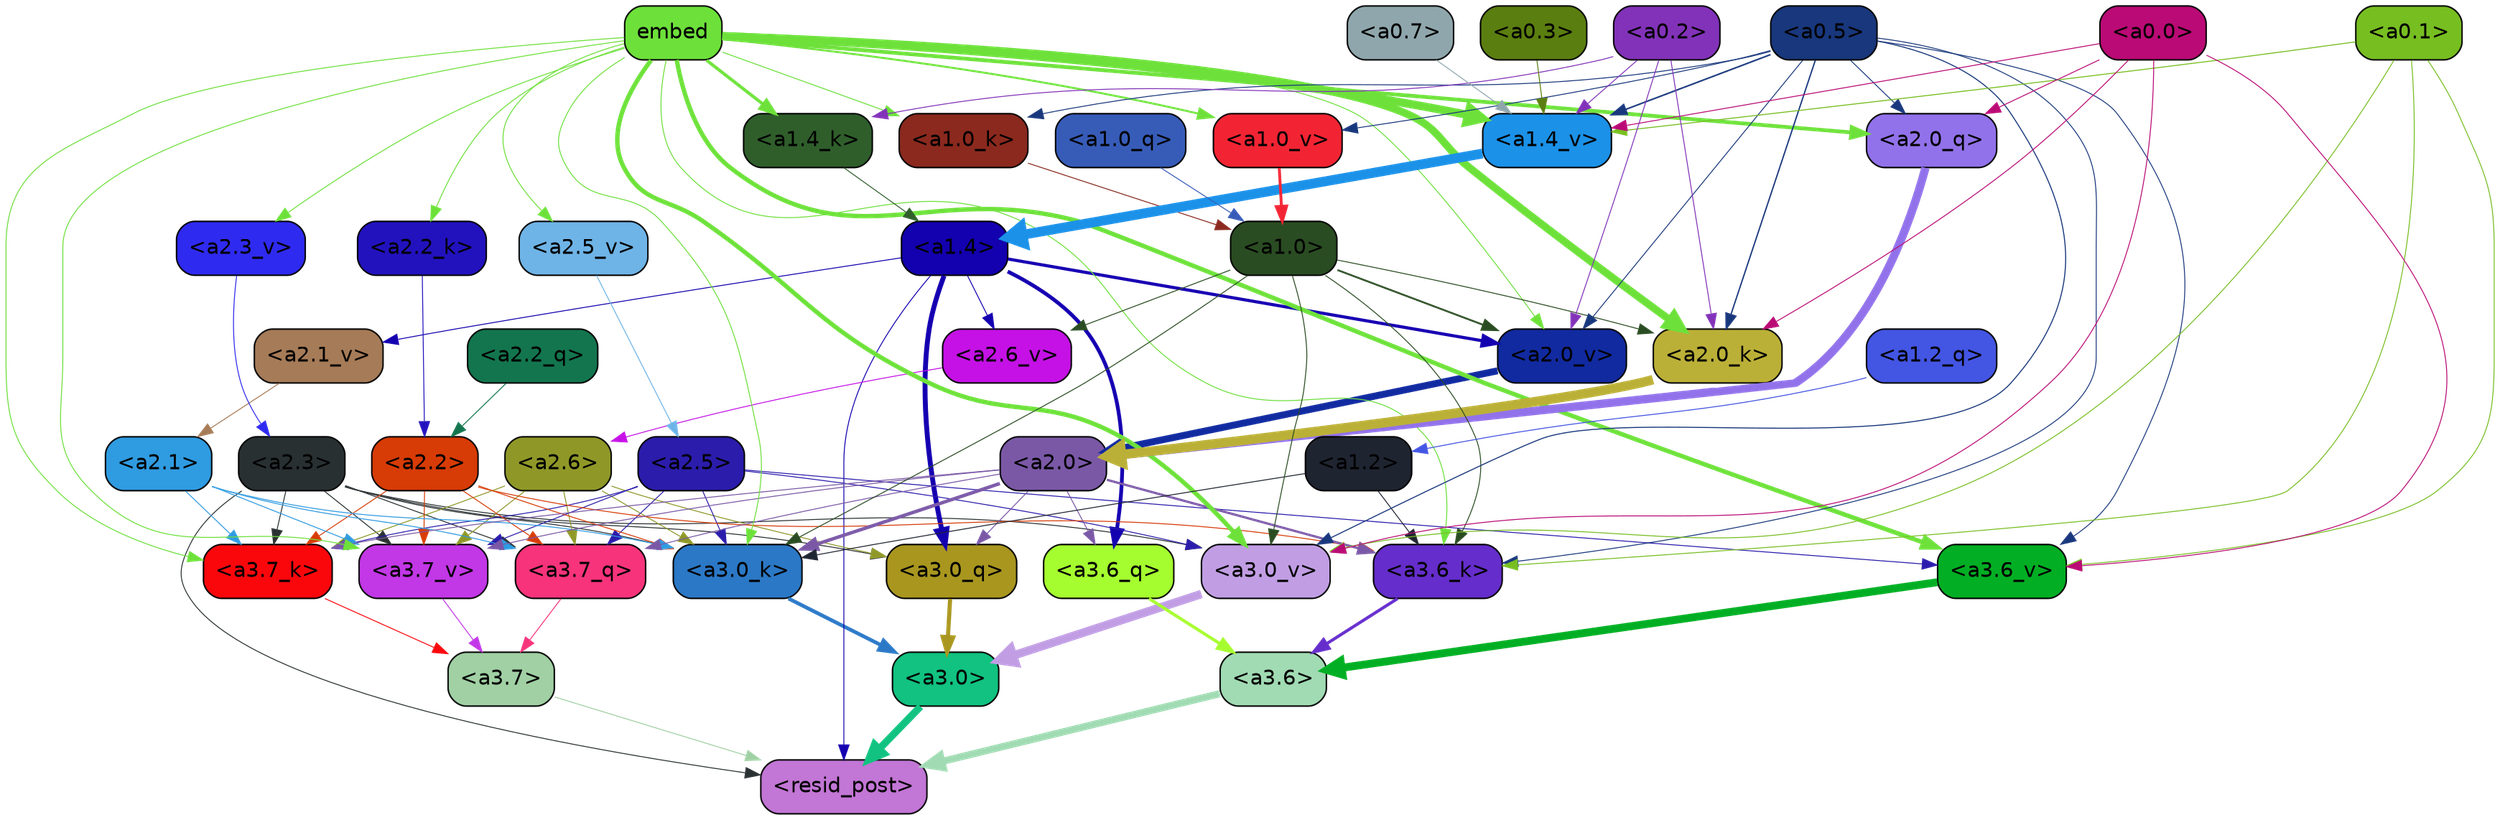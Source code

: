 strict digraph "" {
	graph [bgcolor=transparent,
		layout=dot,
		overlap=false,
		splines=true
	];
	"<a3.7>"	[color=black,
		fillcolor="#a0d0a3",
		fontname=Helvetica,
		shape=box,
		style="filled, rounded"];
	"<resid_post>"	[color=black,
		fillcolor="#c276d5",
		fontname=Helvetica,
		shape=box,
		style="filled, rounded"];
	"<a3.7>" -> "<resid_post>"	[color="#a0d0a3",
		penwidth=0.6];
	"<a3.6>"	[color=black,
		fillcolor="#a1dbb3",
		fontname=Helvetica,
		shape=box,
		style="filled, rounded"];
	"<a3.6>" -> "<resid_post>"	[color="#a1dbb3",
		penwidth=4.753257989883423];
	"<a3.0>"	[color=black,
		fillcolor="#11c280",
		fontname=Helvetica,
		shape=box,
		style="filled, rounded"];
	"<a3.0>" -> "<resid_post>"	[color="#11c280",
		penwidth=4.90053927898407];
	"<a2.3>"	[color=black,
		fillcolor="#293031",
		fontname=Helvetica,
		shape=box,
		style="filled, rounded"];
	"<a2.3>" -> "<resid_post>"	[color="#293031",
		penwidth=0.6];
	"<a3.7_q>"	[color=black,
		fillcolor="#f6337b",
		fontname=Helvetica,
		shape=box,
		style="filled, rounded"];
	"<a2.3>" -> "<a3.7_q>"	[color="#293031",
		penwidth=0.6];
	"<a3.0_q>"	[color=black,
		fillcolor="#a9961f",
		fontname=Helvetica,
		shape=box,
		style="filled, rounded"];
	"<a2.3>" -> "<a3.0_q>"	[color="#293031",
		penwidth=0.6];
	"<a3.7_k>"	[color=black,
		fillcolor="#fa070c",
		fontname=Helvetica,
		shape=box,
		style="filled, rounded"];
	"<a2.3>" -> "<a3.7_k>"	[color="#293031",
		penwidth=0.6];
	"<a3.0_k>"	[color=black,
		fillcolor="#2b78c6",
		fontname=Helvetica,
		shape=box,
		style="filled, rounded"];
	"<a2.3>" -> "<a3.0_k>"	[color="#293031",
		penwidth=0.6];
	"<a3.7_v>"	[color=black,
		fillcolor="#c237e6",
		fontname=Helvetica,
		shape=box,
		style="filled, rounded"];
	"<a2.3>" -> "<a3.7_v>"	[color="#293031",
		penwidth=0.6];
	"<a3.0_v>"	[color=black,
		fillcolor="#c19ee4",
		fontname=Helvetica,
		shape=box,
		style="filled, rounded"];
	"<a2.3>" -> "<a3.0_v>"	[color="#293031",
		penwidth=0.6];
	"<a1.4>"	[color=black,
		fillcolor="#1300ae",
		fontname=Helvetica,
		shape=box,
		style="filled, rounded"];
	"<a1.4>" -> "<resid_post>"	[color="#1300ae",
		penwidth=0.6];
	"<a3.6_q>"	[color=black,
		fillcolor="#a5fd2f",
		fontname=Helvetica,
		shape=box,
		style="filled, rounded"];
	"<a1.4>" -> "<a3.6_q>"	[color="#1300ae",
		penwidth=2.5149343013763428];
	"<a1.4>" -> "<a3.0_q>"	[color="#1300ae",
		penwidth=3.2760138511657715];
	"<a2.6_v>"	[color=black,
		fillcolor="#c511e6",
		fontname=Helvetica,
		shape=box,
		style="filled, rounded"];
	"<a1.4>" -> "<a2.6_v>"	[color="#1300ae",
		penwidth=0.6];
	"<a2.1_v>"	[color=black,
		fillcolor="#a67b57",
		fontname=Helvetica,
		shape=box,
		style="filled, rounded"];
	"<a1.4>" -> "<a2.1_v>"	[color="#1300ae",
		penwidth=0.6];
	"<a2.0_v>"	[color=black,
		fillcolor="#112aa0",
		fontname=Helvetica,
		shape=box,
		style="filled, rounded"];
	"<a1.4>" -> "<a2.0_v>"	[color="#1300ae",
		penwidth=2.0870713144540787];
	"<a3.7_q>" -> "<a3.7>"	[color="#f6337b",
		penwidth=0.6];
	"<a3.6_q>" -> "<a3.6>"	[color="#a5fd2f",
		penwidth=2.091020345687866];
	"<a3.0_q>" -> "<a3.0>"	[color="#a9961f",
		penwidth=2.7421876192092896];
	"<a3.7_k>" -> "<a3.7>"	[color="#fa070c",
		penwidth=0.6];
	"<a3.6_k>"	[color=black,
		fillcolor="#652dcb",
		fontname=Helvetica,
		shape=box,
		style="filled, rounded"];
	"<a3.6_k>" -> "<a3.6>"	[color="#652dcb",
		penwidth=2.048597991466522];
	"<a3.0_k>" -> "<a3.0>"	[color="#2b78c6",
		penwidth=2.476402521133423];
	"<a3.7_v>" -> "<a3.7>"	[color="#c237e6",
		penwidth=0.6];
	"<a3.6_v>"	[color=black,
		fillcolor="#02ae23",
		fontname=Helvetica,
		shape=box,
		style="filled, rounded"];
	"<a3.6_v>" -> "<a3.6>"	[color="#02ae23",
		penwidth=5.2550448179244995];
	"<a3.0_v>" -> "<a3.0>"	[color="#c19ee4",
		penwidth=5.652270674705505];
	"<a2.6>"	[color=black,
		fillcolor="#8f9827",
		fontname=Helvetica,
		shape=box,
		style="filled, rounded"];
	"<a2.6>" -> "<a3.7_q>"	[color="#8f9827",
		penwidth=0.6];
	"<a2.6>" -> "<a3.0_q>"	[color="#8f9827",
		penwidth=0.6];
	"<a2.6>" -> "<a3.7_k>"	[color="#8f9827",
		penwidth=0.6];
	"<a2.6>" -> "<a3.0_k>"	[color="#8f9827",
		penwidth=0.6];
	"<a2.6>" -> "<a3.7_v>"	[color="#8f9827",
		penwidth=0.6];
	"<a2.5>"	[color=black,
		fillcolor="#2b1cab",
		fontname=Helvetica,
		shape=box,
		style="filled, rounded"];
	"<a2.5>" -> "<a3.7_q>"	[color="#2b1cab",
		penwidth=0.6];
	"<a2.5>" -> "<a3.7_k>"	[color="#2b1cab",
		penwidth=0.6];
	"<a2.5>" -> "<a3.0_k>"	[color="#2b1cab",
		penwidth=0.6];
	"<a2.5>" -> "<a3.7_v>"	[color="#2b1cab",
		penwidth=0.6];
	"<a2.5>" -> "<a3.6_v>"	[color="#2b1cab",
		penwidth=0.6];
	"<a2.5>" -> "<a3.0_v>"	[color="#2b1cab",
		penwidth=0.6];
	"<a2.2>"	[color=black,
		fillcolor="#d73b06",
		fontname=Helvetica,
		shape=box,
		style="filled, rounded"];
	"<a2.2>" -> "<a3.7_q>"	[color="#d73b06",
		penwidth=0.6];
	"<a2.2>" -> "<a3.7_k>"	[color="#d73b06",
		penwidth=0.6];
	"<a2.2>" -> "<a3.6_k>"	[color="#d73b06",
		penwidth=0.6];
	"<a2.2>" -> "<a3.0_k>"	[color="#d73b06",
		penwidth=0.6];
	"<a2.2>" -> "<a3.7_v>"	[color="#d73b06",
		penwidth=0.6];
	"<a2.1>"	[color=black,
		fillcolor="#2f9be1",
		fontname=Helvetica,
		shape=box,
		style="filled, rounded"];
	"<a2.1>" -> "<a3.7_q>"	[color="#2f9be1",
		penwidth=0.6];
	"<a2.1>" -> "<a3.7_k>"	[color="#2f9be1",
		penwidth=0.6];
	"<a2.1>" -> "<a3.0_k>"	[color="#2f9be1",
		penwidth=0.6];
	"<a2.1>" -> "<a3.7_v>"	[color="#2f9be1",
		penwidth=0.6];
	"<a2.0>"	[color=black,
		fillcolor="#7a58a6",
		fontname=Helvetica,
		shape=box,
		style="filled, rounded"];
	"<a2.0>" -> "<a3.7_q>"	[color="#7a58a6",
		penwidth=0.6];
	"<a2.0>" -> "<a3.6_q>"	[color="#7a58a6",
		penwidth=0.6];
	"<a2.0>" -> "<a3.0_q>"	[color="#7a58a6",
		penwidth=0.6];
	"<a2.0>" -> "<a3.7_k>"	[color="#7a58a6",
		penwidth=0.6];
	"<a2.0>" -> "<a3.6_k>"	[color="#7a58a6",
		penwidth=1.5290023684501648];
	"<a2.0>" -> "<a3.0_k>"	[color="#7a58a6",
		penwidth=2.2635570764541626];
	"<a2.0>" -> "<a3.7_v>"	[color="#7a58a6",
		penwidth=0.6];
	embed	[color=black,
		fillcolor="#6de03a",
		fontname=Helvetica,
		shape=box,
		style="filled, rounded"];
	embed -> "<a3.7_k>"	[color="#6de03a",
		penwidth=0.6];
	embed -> "<a3.6_k>"	[color="#6de03a",
		penwidth=0.6];
	embed -> "<a3.0_k>"	[color="#6de03a",
		penwidth=0.6];
	embed -> "<a3.7_v>"	[color="#6de03a",
		penwidth=0.6];
	embed -> "<a3.6_v>"	[color="#6de03a",
		penwidth=2.9556376338005066];
	embed -> "<a3.0_v>"	[color="#6de03a",
		penwidth=2.972973108291626];
	"<a2.0_q>"	[color=black,
		fillcolor="#9272ea",
		fontname=Helvetica,
		shape=box,
		style="filled, rounded"];
	embed -> "<a2.0_q>"	[color="#6de03a",
		penwidth=2.522909115999937];
	"<a2.2_k>"	[color=black,
		fillcolor="#2212be",
		fontname=Helvetica,
		shape=box,
		style="filled, rounded"];
	embed -> "<a2.2_k>"	[color="#6de03a",
		penwidth=0.6];
	"<a2.0_k>"	[color=black,
		fillcolor="#bbb037",
		fontname=Helvetica,
		shape=box,
		style="filled, rounded"];
	embed -> "<a2.0_k>"	[color="#6de03a",
		penwidth=5.094568967819214];
	"<a2.5_v>"	[color=black,
		fillcolor="#6fb4e7",
		fontname=Helvetica,
		shape=box,
		style="filled, rounded"];
	embed -> "<a2.5_v>"	[color="#6de03a",
		penwidth=0.6];
	"<a2.3_v>"	[color=black,
		fillcolor="#2f2aef",
		fontname=Helvetica,
		shape=box,
		style="filled, rounded"];
	embed -> "<a2.3_v>"	[color="#6de03a",
		penwidth=0.6];
	embed -> "<a2.0_v>"	[color="#6de03a",
		penwidth=0.6];
	"<a1.4_k>"	[color=black,
		fillcolor="#2f5e2b",
		fontname=Helvetica,
		shape=box,
		style="filled, rounded"];
	embed -> "<a1.4_k>"	[color="#6de03a",
		penwidth=2.115079402923584];
	"<a1.0_k>"	[color=black,
		fillcolor="#8b291e",
		fontname=Helvetica,
		shape=box,
		style="filled, rounded"];
	embed -> "<a1.0_k>"	[color="#6de03a",
		penwidth=0.6];
	"<a1.4_v>"	[color=black,
		fillcolor="#1b91e8",
		fontname=Helvetica,
		shape=box,
		style="filled, rounded"];
	embed -> "<a1.4_v>"	[color="#6de03a",
		penwidth=5.504090070724487];
	"<a1.0_v>"	[color=black,
		fillcolor="#f22433",
		fontname=Helvetica,
		shape=box,
		style="filled, rounded"];
	embed -> "<a1.0_v>"	[color="#6de03a",
		penwidth=1.2935692071914673];
	"<a1.2>"	[color=black,
		fillcolor="#1f2431",
		fontname=Helvetica,
		shape=box,
		style="filled, rounded"];
	"<a1.2>" -> "<a3.6_k>"	[color="#1f2431",
		penwidth=0.6];
	"<a1.2>" -> "<a3.0_k>"	[color="#1f2431",
		penwidth=0.6];
	"<a1.0>"	[color=black,
		fillcolor="#2a4c22",
		fontname=Helvetica,
		shape=box,
		style="filled, rounded"];
	"<a1.0>" -> "<a3.6_k>"	[color="#2a4c22",
		penwidth=0.6];
	"<a1.0>" -> "<a3.0_k>"	[color="#2a4c22",
		penwidth=0.6];
	"<a1.0>" -> "<a3.0_v>"	[color="#2a4c22",
		penwidth=0.6];
	"<a1.0>" -> "<a2.0_k>"	[color="#2a4c22",
		penwidth=0.6];
	"<a1.0>" -> "<a2.6_v>"	[color="#2a4c22",
		penwidth=0.6];
	"<a1.0>" -> "<a2.0_v>"	[color="#2a4c22",
		penwidth=1.2152502536773682];
	"<a0.5>"	[color=black,
		fillcolor="#18377c",
		fontname=Helvetica,
		shape=box,
		style="filled, rounded"];
	"<a0.5>" -> "<a3.6_k>"	[color="#18377c",
		penwidth=0.6];
	"<a0.5>" -> "<a3.6_v>"	[color="#18377c",
		penwidth=0.6];
	"<a0.5>" -> "<a3.0_v>"	[color="#18377c",
		penwidth=0.6790935099124908];
	"<a0.5>" -> "<a2.0_q>"	[color="#18377c",
		penwidth=0.6];
	"<a0.5>" -> "<a2.0_k>"	[color="#18377c",
		penwidth=0.8835153579711914];
	"<a0.5>" -> "<a2.0_v>"	[color="#18377c",
		penwidth=0.6];
	"<a0.5>" -> "<a1.0_k>"	[color="#18377c",
		penwidth=0.6];
	"<a0.5>" -> "<a1.4_v>"	[color="#18377c",
		penwidth=1.022335171699524];
	"<a0.5>" -> "<a1.0_v>"	[color="#18377c",
		penwidth=0.6];
	"<a0.1>"	[color=black,
		fillcolor="#77be21",
		fontname=Helvetica,
		shape=box,
		style="filled, rounded"];
	"<a0.1>" -> "<a3.6_k>"	[color="#77be21",
		penwidth=0.6];
	"<a0.1>" -> "<a3.6_v>"	[color="#77be21",
		penwidth=0.6];
	"<a0.1>" -> "<a3.0_v>"	[color="#77be21",
		penwidth=0.6];
	"<a0.1>" -> "<a1.4_v>"	[color="#77be21",
		penwidth=0.6438122987747192];
	"<a0.0>"	[color=black,
		fillcolor="#ba0a75",
		fontname=Helvetica,
		shape=box,
		style="filled, rounded"];
	"<a0.0>" -> "<a3.6_v>"	[color="#ba0a75",
		penwidth=0.6];
	"<a0.0>" -> "<a3.0_v>"	[color="#ba0a75",
		penwidth=0.6];
	"<a0.0>" -> "<a2.0_q>"	[color="#ba0a75",
		penwidth=0.6];
	"<a0.0>" -> "<a2.0_k>"	[color="#ba0a75",
		penwidth=0.6];
	"<a0.0>" -> "<a1.4_v>"	[color="#ba0a75",
		penwidth=0.6];
	"<a2.2_q>"	[color=black,
		fillcolor="#13754e",
		fontname=Helvetica,
		shape=box,
		style="filled, rounded"];
	"<a2.2_q>" -> "<a2.2>"	[color="#13754e",
		penwidth=0.6];
	"<a2.0_q>" -> "<a2.0>"	[color="#9272ea",
		penwidth=5.557696580886841];
	"<a2.2_k>" -> "<a2.2>"	[color="#2212be",
		penwidth=0.6];
	"<a2.0_k>" -> "<a2.0>"	[color="#bbb037",
		penwidth=6.320472955703735];
	"<a2.6_v>" -> "<a2.6>"	[color="#c511e6",
		penwidth=0.6];
	"<a2.5_v>" -> "<a2.5>"	[color="#6fb4e7",
		penwidth=0.6];
	"<a2.3_v>" -> "<a2.3>"	[color="#2f2aef",
		penwidth=0.6];
	"<a2.1_v>" -> "<a2.1>"	[color="#a67b57",
		penwidth=0.6];
	"<a2.0_v>" -> "<a2.0>"	[color="#112aa0",
		penwidth=4.611755967140198];
	"<a0.2>"	[color=black,
		fillcolor="#8232b9",
		fontname=Helvetica,
		shape=box,
		style="filled, rounded"];
	"<a0.2>" -> "<a2.0_k>"	[color="#8232b9",
		penwidth=0.6];
	"<a0.2>" -> "<a2.0_v>"	[color="#8232b9",
		penwidth=0.6];
	"<a0.2>" -> "<a1.4_k>"	[color="#8232b9",
		penwidth=0.6];
	"<a0.2>" -> "<a1.4_v>"	[color="#8232b9",
		penwidth=0.6];
	"<a1.2_q>"	[color=black,
		fillcolor="#4355e3",
		fontname=Helvetica,
		shape=box,
		style="filled, rounded"];
	"<a1.2_q>" -> "<a1.2>"	[color="#4355e3",
		penwidth=0.6145738363265991];
	"<a1.0_q>"	[color=black,
		fillcolor="#375cb8",
		fontname=Helvetica,
		shape=box,
		style="filled, rounded"];
	"<a1.0_q>" -> "<a1.0>"	[color="#375cb8",
		penwidth=0.6];
	"<a1.4_k>" -> "<a1.4>"	[color="#2f5e2b",
		penwidth=0.6];
	"<a1.0_k>" -> "<a1.0>"	[color="#8b291e",
		penwidth=0.6];
	"<a1.4_v>" -> "<a1.4>"	[color="#1b91e8",
		penwidth=6.5241758823394775];
	"<a1.0_v>" -> "<a1.0>"	[color="#f22433",
		penwidth=1.8809151649475098];
	"<a0.7>"	[color=black,
		fillcolor="#8fa7ac",
		fontname=Helvetica,
		shape=box,
		style="filled, rounded"];
	"<a0.7>" -> "<a1.4_v>"	[color="#8fa7ac",
		penwidth=0.6];
	"<a0.3>"	[color=black,
		fillcolor="#5b7e10",
		fontname=Helvetica,
		shape=box,
		style="filled, rounded"];
	"<a0.3>" -> "<a1.4_v>"	[color="#5b7e10",
		penwidth=0.6];
}
